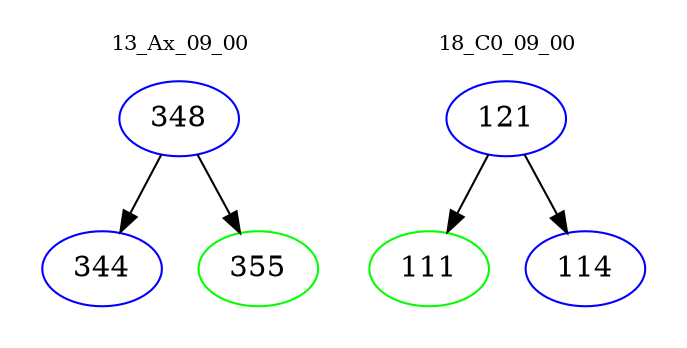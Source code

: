 digraph{
subgraph cluster_0 {
color = white
label = "13_Ax_09_00";
fontsize=10;
T0_348 [label="348", color="blue"]
T0_348 -> T0_344 [color="black"]
T0_344 [label="344", color="blue"]
T0_348 -> T0_355 [color="black"]
T0_355 [label="355", color="green"]
}
subgraph cluster_1 {
color = white
label = "18_C0_09_00";
fontsize=10;
T1_121 [label="121", color="blue"]
T1_121 -> T1_111 [color="black"]
T1_111 [label="111", color="green"]
T1_121 -> T1_114 [color="black"]
T1_114 [label="114", color="blue"]
}
}
